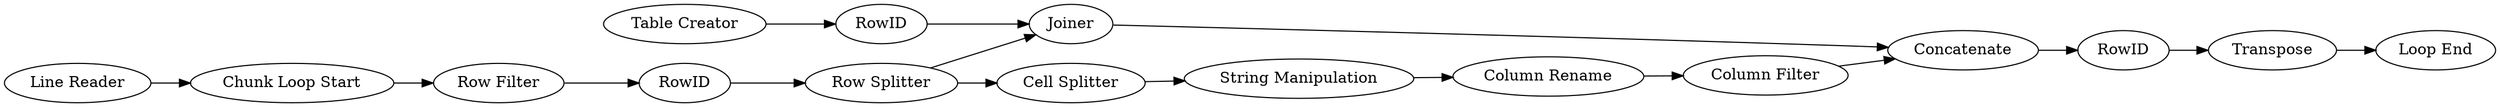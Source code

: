 digraph {
	12 -> 10
	5 -> 8
	12 -> 9
	11 -> 14
	3 -> 5
	13 -> 16
	9 -> 13
	14 -> 15
	17 -> 18
	2 -> 3
	8 -> 12
	15 -> 13
	6 -> 7
	10 -> 11
	16 -> 17
	7 -> 9
	5 [label="Row Filter"]
	16 [label=RowID]
	13 [label=Concatenate]
	7 [label=RowID]
	9 [label=Joiner]
	11 [label="String Manipulation"]
	18 [label="Loop End"]
	10 [label="Cell Splitter"]
	6 [label="Table Creator"]
	8 [label=RowID]
	15 [label="Column Filter"]
	14 [label="Column Rename"]
	17 [label=Transpose]
	3 [label="Chunk Loop Start"]
	2 [label="Line Reader"]
	12 [label="Row Splitter"]
	rankdir=LR
}
